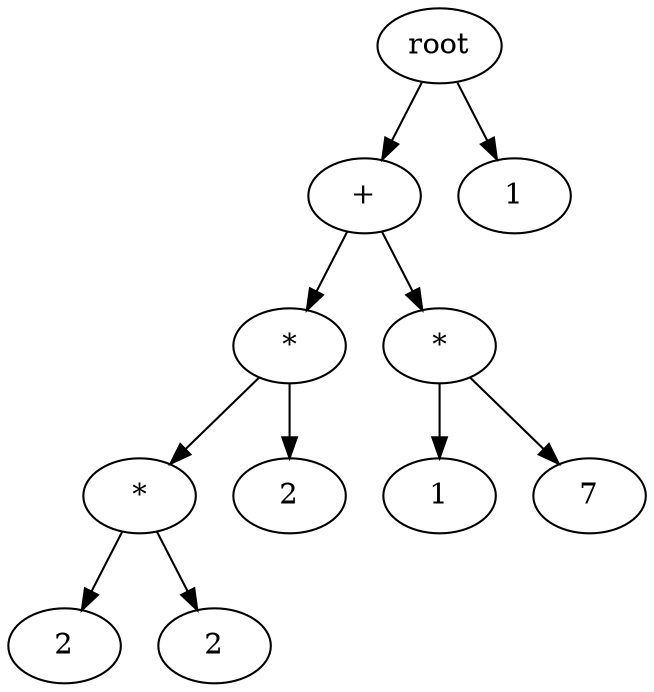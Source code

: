 digraph G {
node94193602631440 [label = root];
node94193602631248 [label = "+"]
node94193602631440 -> node94193602631248;
node94193602630864 [label = "*"]
node94193602631248 -> node94193602630864;
node94193602630672 [label = "*"]
node94193602630864 -> node94193602630672;
node94193602630480 [label = "2"]
node94193602630672 -> node94193602630480;
node94193602630576 [label = "2"]
node94193602630672 -> node94193602630576;
node94193602630768 [label = "2"]
node94193602630864 -> node94193602630768;
node94193602631152 [label = "*"]
node94193602631248 -> node94193602631152;
node94193602630960 [label = "1"]
node94193602631152 -> node94193602630960;
node94193602631056 [label = "7"]
node94193602631152 -> node94193602631056;
node94193602631344 [label = "1"]
node94193602631440 -> node94193602631344;

}